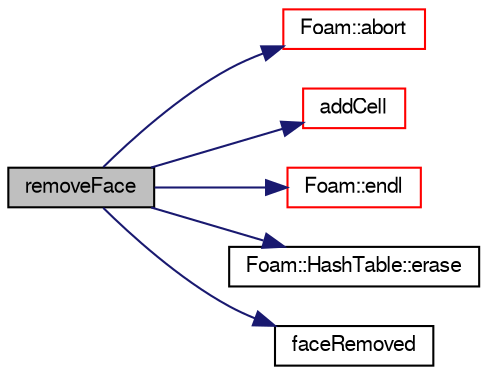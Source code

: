 digraph "removeFace"
{
  bgcolor="transparent";
  edge [fontname="FreeSans",fontsize="10",labelfontname="FreeSans",labelfontsize="10"];
  node [fontname="FreeSans",fontsize="10",shape=record];
  rankdir="LR";
  Node2307 [label="removeFace",height=0.2,width=0.4,color="black", fillcolor="grey75", style="filled", fontcolor="black"];
  Node2307 -> Node2308 [color="midnightblue",fontsize="10",style="solid",fontname="FreeSans"];
  Node2308 [label="Foam::abort",height=0.2,width=0.4,color="red",URL="$a21124.html#a447107a607d03e417307c203fa5fb44b"];
  Node2307 -> Node2351 [color="midnightblue",fontsize="10",style="solid",fontname="FreeSans"];
  Node2351 [label="addCell",height=0.2,width=0.4,color="red",URL="$a21678.html#a64863b3faff2ec96128c3ad3b1bbe08e",tooltip="Add cell. Return new cell label. "];
  Node2307 -> Node2316 [color="midnightblue",fontsize="10",style="solid",fontname="FreeSans"];
  Node2316 [label="Foam::endl",height=0.2,width=0.4,color="red",URL="$a21124.html#a2db8fe02a0d3909e9351bb4275b23ce4",tooltip="Add newline and flush stream. "];
  Node2307 -> Node2356 [color="midnightblue",fontsize="10",style="solid",fontname="FreeSans"];
  Node2356 [label="Foam::HashTable::erase",height=0.2,width=0.4,color="black",URL="$a25702.html#a12d8ea138d4886b42bc135cd082652c7",tooltip="Erase a hashedEntry specified by given iterator. "];
  Node2307 -> Node2357 [color="midnightblue",fontsize="10",style="solid",fontname="FreeSans"];
  Node2357 [label="faceRemoved",height=0.2,width=0.4,color="black",URL="$a21678.html#a4c376f3d940a39ea30e4d5e68f5c06f8",tooltip="Is face removed? "];
}
